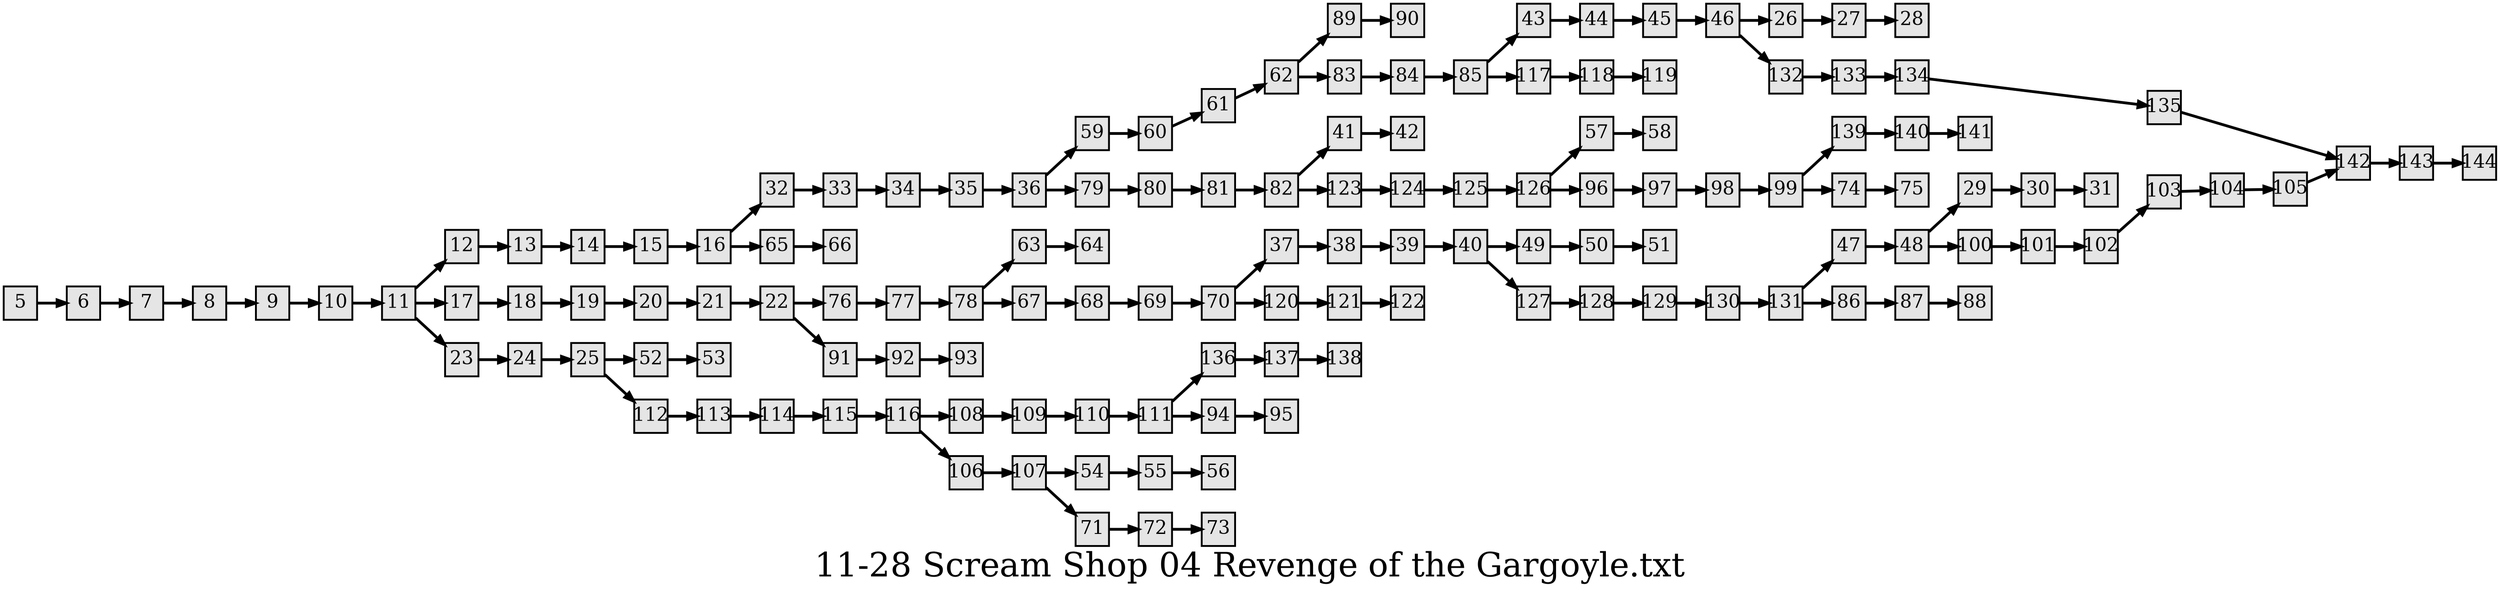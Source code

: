 digraph g{
  graph [ label="11-28 Scream Shop 04 Revenge of the Gargoyle.txt" rankdir=LR, ordering=out, fontsize=36, nodesep="0.35", ranksep="0.45"];
  node  [shape=rect, penwidth=2, fontsize=20, style=filled, fillcolor=grey90, margin="0,0", labelfloat=true, regular=true, fixedsize=true];
  edge  [labelfloat=true, penwidth=3, fontsize=12];

  5 -> 6;
  6 -> 7;
  7 -> 8;
  8 -> 9;
  9 -> 10;
  10 -> 11;
  11 -> 12;
  11 -> 17;
  11 -> 23;
  12 -> 13;
  13 -> 14;
  14 -> 15;
  15 -> 16;
  16 -> 32;
  16 -> 65;
  17 -> 18;
  18 -> 19;
  19 -> 20;
  20 -> 21;
  21 -> 22;
  22 -> 76;
  22 -> 91;
  23 -> 24;
  24 -> 25;
  25 -> 52;
  25 -> 112;
  26 -> 27;
  27 -> 28;
  29 -> 30;
  30 -> 31;
  32 -> 33;
  33 -> 34;
  34 -> 35;
  35 -> 36;
  36 -> 59;
  36 -> 79;
  37 -> 38;
  38 -> 39;
  39 -> 40;
  40 -> 49;
  40 -> 127;
  41 -> 42;
  43 -> 44;
  44 -> 45;
  45 -> 46;
  46 -> 26;
  46 -> 132;
  47 -> 48;
  48 -> 29;
  48 -> 100;
  49 -> 50;
  50 -> 51;
  52 -> 53;
  54 -> 55;
  55 -> 56;
  57 -> 58;
  59 -> 60;
  60 -> 61;
  61 -> 62;
  62 -> 89;
  62 -> 83;
  63 -> 64;
  65 -> 66;
  67 -> 68;
  68 -> 69;
  69 -> 70;
  70 -> 37;
  70 -> 120;
  71 -> 72;
  72 -> 73;
  74 -> 75;
  76 -> 77;
  77 -> 78;
  78 -> 63;
  78 -> 67;
  79 -> 80;
  80 -> 81;
  81 -> 82;
  82 -> 41;
  82 -> 123;
  83 -> 84;
  84 -> 85;
  85 -> 43;
  85 -> 117;
  86 -> 87;
  87 -> 88;
  89 -> 90;
  91 -> 92;
  92 -> 93;
  94 -> 95;
  96 -> 97;
  97 -> 98;
  98 -> 99;
  99 -> 139;
  99 -> 74;
  100 -> 101;
  101 -> 102;
  102 -> 103;
  103 -> 104;
  104 -> 105;
  105 -> 142;
  106 -> 107;
  107 -> 54;
  107 -> 71;
  108 -> 109;
  109 -> 110;
  110 -> 111;
  111 -> 136;
  111 -> 94;
  112 -> 113;
  113 -> 114;
  114 -> 115;
  115 -> 116;
  116 -> 108;
  116 -> 106;
  117 -> 118;
  118 -> 119;
  120 -> 121;
  121 -> 122;
  123 -> 124;
  124 -> 125;
  125 -> 126;
  126 -> 57;
  126 -> 96;
  127 -> 128;
  128 -> 129;
  129 -> 130;
  130 -> 131;
  131 -> 47;
  131 -> 86;
  132 -> 133;
  133 -> 134;
  134 -> 135;
  135 -> 142;
  136 -> 137;
  137 -> 138;
  139 -> 140;
  140 -> 141;
  142 -> 143;
  143 -> 144;
}

